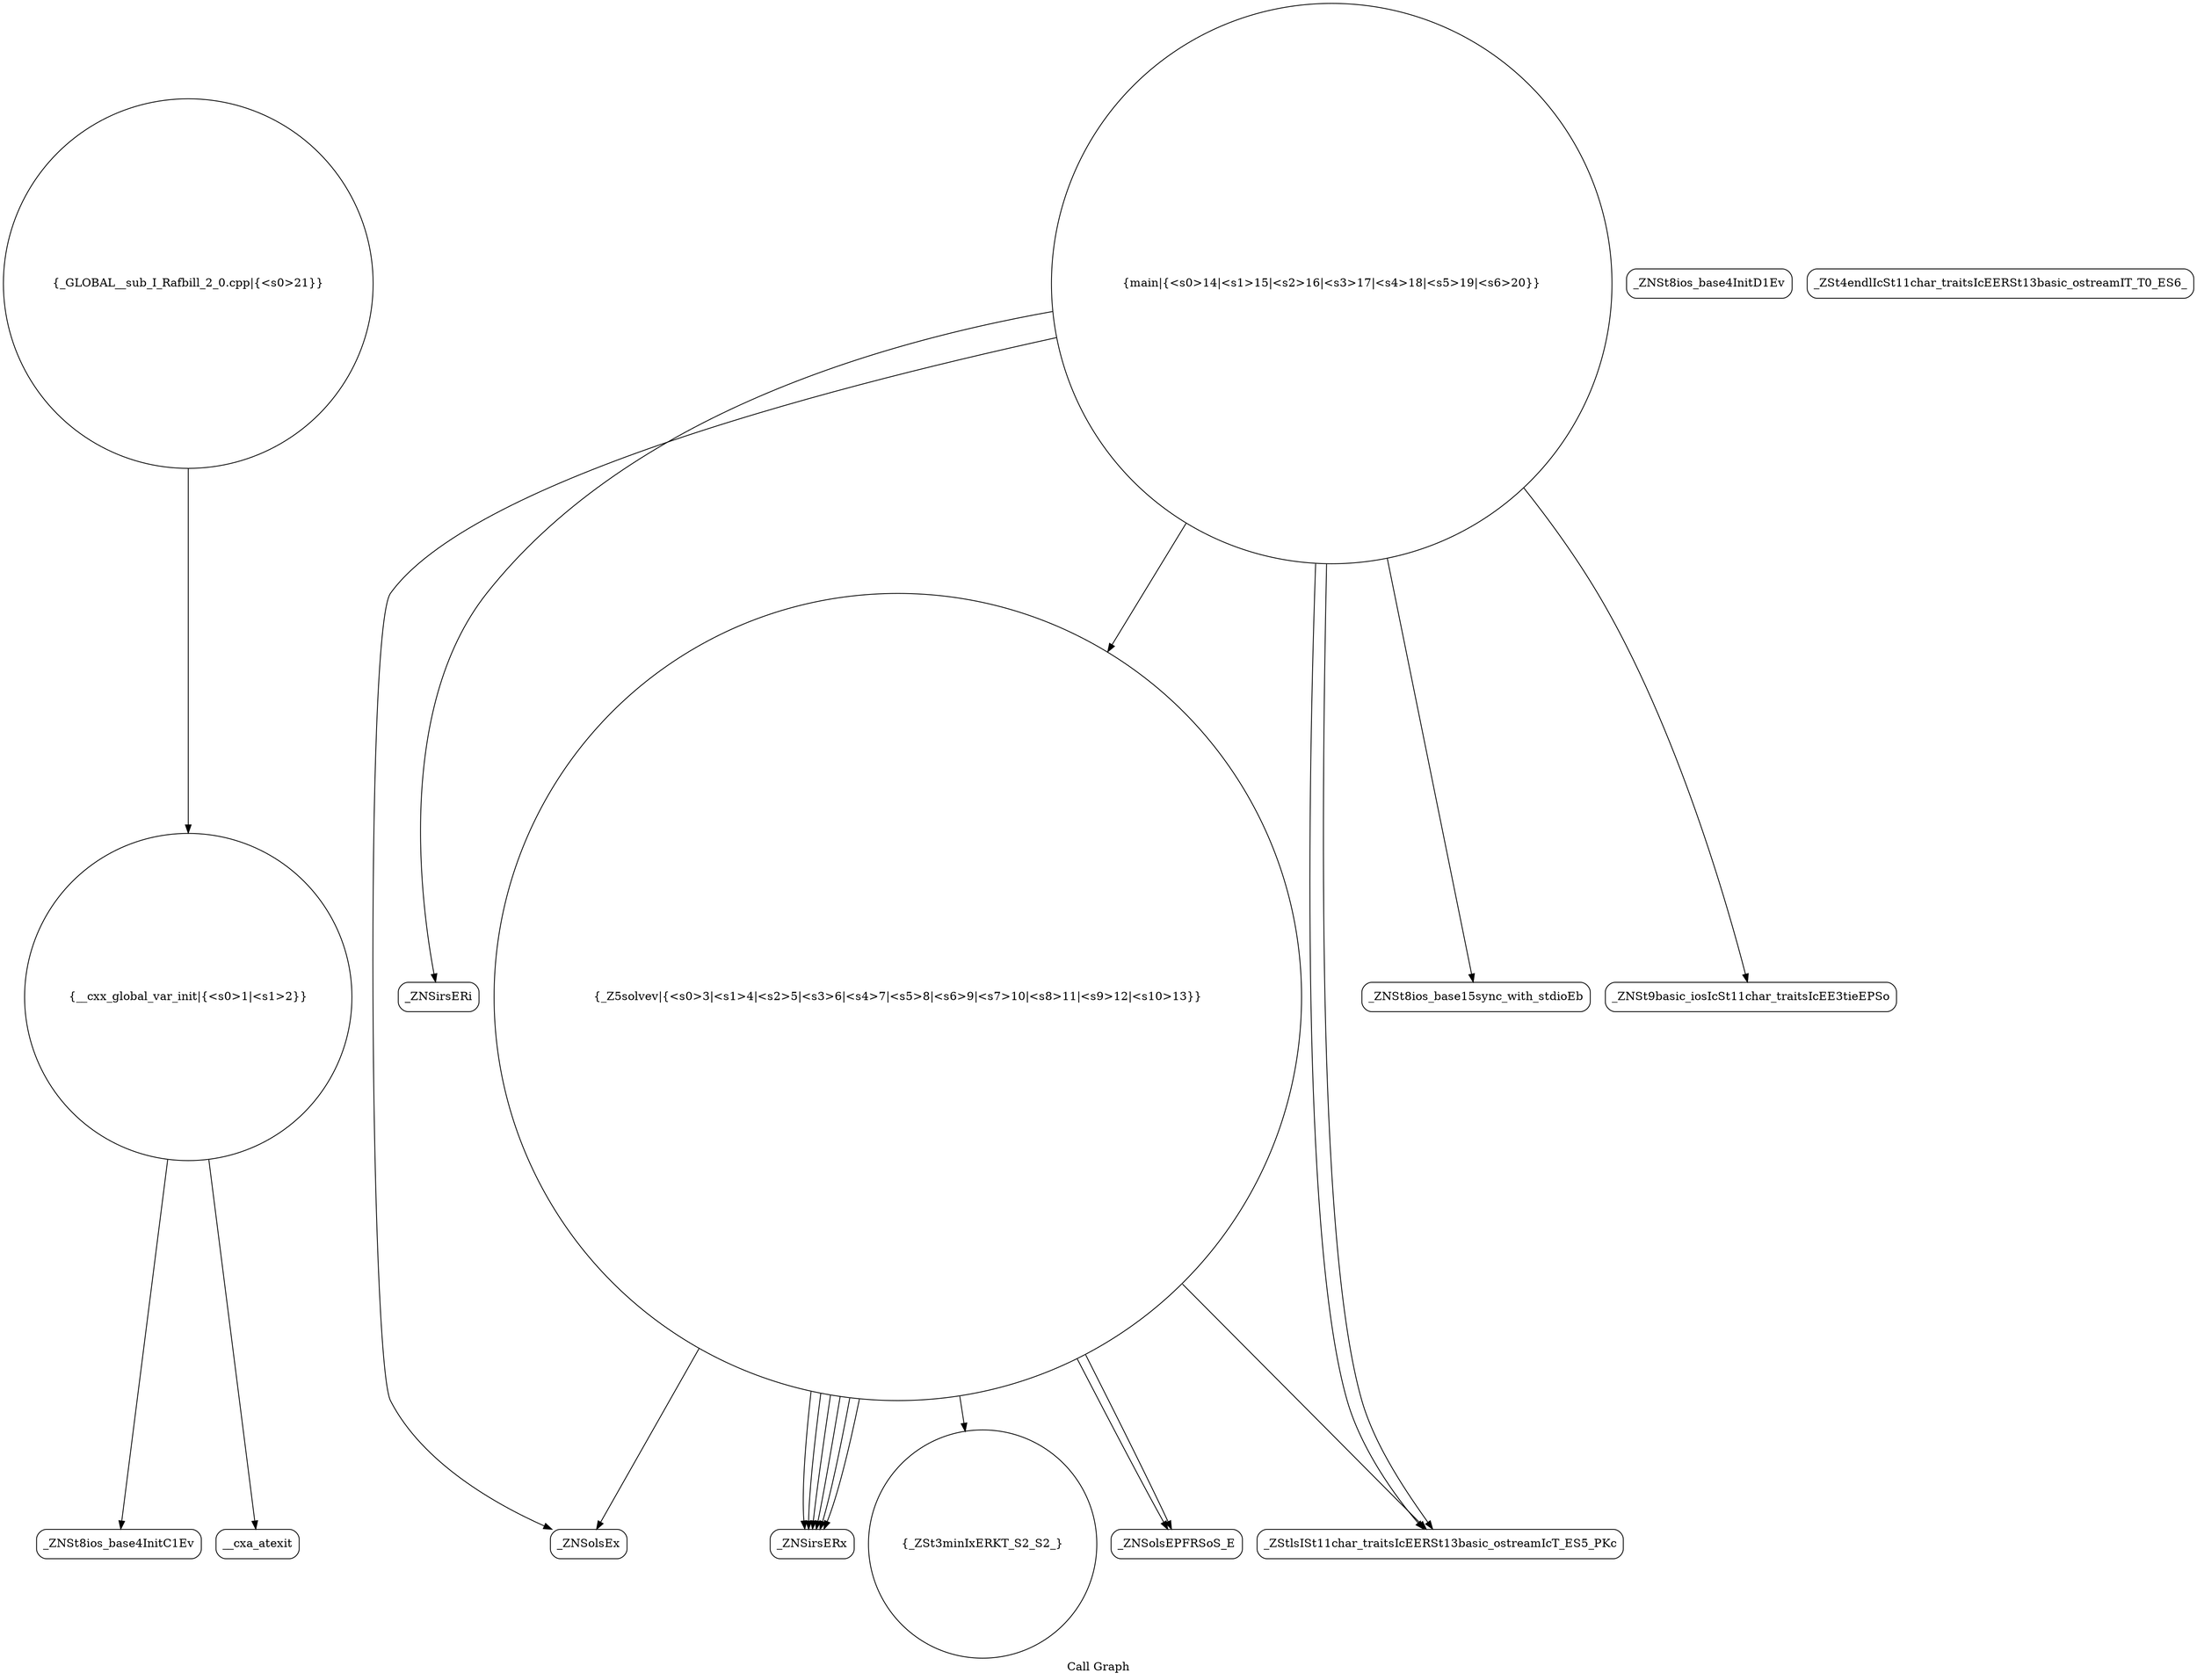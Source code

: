 digraph "Call Graph" {
	label="Call Graph";

	Node0x557d578c8d40 [shape=record,shape=circle,label="{__cxx_global_var_init|{<s0>1|<s1>2}}"];
	Node0x557d578c8d40:s0 -> Node0x557d578c91d0[color=black];
	Node0x557d578c8d40:s1 -> Node0x557d578c92d0[color=black];
	Node0x557d578c94d0 [shape=record,shape=Mrecord,label="{_ZNSolsEx}"];
	Node0x557d578c9850 [shape=record,shape=Mrecord,label="{_ZNSirsERi}"];
	Node0x557d578c9250 [shape=record,shape=Mrecord,label="{_ZNSt8ios_base4InitD1Ev}"];
	Node0x557d578c95d0 [shape=record,shape=Mrecord,label="{_ZSt4endlIcSt11char_traitsIcEERSt13basic_ostreamIT_T0_ES6_}"];
	Node0x557d578c9350 [shape=record,shape=circle,label="{_Z5solvev|{<s0>3|<s1>4|<s2>5|<s3>6|<s4>7|<s5>8|<s6>9|<s7>10|<s8>11|<s9>12|<s10>13}}"];
	Node0x557d578c9350:s0 -> Node0x557d578c93d0[color=black];
	Node0x557d578c9350:s1 -> Node0x557d578c93d0[color=black];
	Node0x557d578c9350:s2 -> Node0x557d578c93d0[color=black];
	Node0x557d578c9350:s3 -> Node0x557d578c93d0[color=black];
	Node0x557d578c9350:s4 -> Node0x557d578c93d0[color=black];
	Node0x557d578c9350:s5 -> Node0x557d578c93d0[color=black];
	Node0x557d578c9350:s6 -> Node0x557d578c9450[color=black];
	Node0x557d578c9350:s7 -> Node0x557d578c94d0[color=black];
	Node0x557d578c9350:s8 -> Node0x557d578c9550[color=black];
	Node0x557d578c9350:s9 -> Node0x557d578c9650[color=black];
	Node0x557d578c9350:s10 -> Node0x557d578c9550[color=black];
	Node0x557d578c96d0 [shape=record,shape=circle,label="{main|{<s0>14|<s1>15|<s2>16|<s3>17|<s4>18|<s5>19|<s6>20}}"];
	Node0x557d578c96d0:s0 -> Node0x557d578c9750[color=black];
	Node0x557d578c96d0:s1 -> Node0x557d578c97d0[color=black];
	Node0x557d578c96d0:s2 -> Node0x557d578c9850[color=black];
	Node0x557d578c96d0:s3 -> Node0x557d578c9650[color=black];
	Node0x557d578c96d0:s4 -> Node0x557d578c94d0[color=black];
	Node0x557d578c96d0:s5 -> Node0x557d578c9650[color=black];
	Node0x557d578c96d0:s6 -> Node0x557d578c9350[color=black];
	Node0x557d578c9450 [shape=record,shape=circle,label="{_ZSt3minIxERKT_S2_S2_}"];
	Node0x557d578c97d0 [shape=record,shape=Mrecord,label="{_ZNSt9basic_iosIcSt11char_traitsIcEE3tieEPSo}"];
	Node0x557d578c91d0 [shape=record,shape=Mrecord,label="{_ZNSt8ios_base4InitC1Ev}"];
	Node0x557d578c9550 [shape=record,shape=Mrecord,label="{_ZNSolsEPFRSoS_E}"];
	Node0x557d578c98d0 [shape=record,shape=circle,label="{_GLOBAL__sub_I_Rafbill_2_0.cpp|{<s0>21}}"];
	Node0x557d578c98d0:s0 -> Node0x557d578c8d40[color=black];
	Node0x557d578c92d0 [shape=record,shape=Mrecord,label="{__cxa_atexit}"];
	Node0x557d578c9650 [shape=record,shape=Mrecord,label="{_ZStlsISt11char_traitsIcEERSt13basic_ostreamIcT_ES5_PKc}"];
	Node0x557d578c93d0 [shape=record,shape=Mrecord,label="{_ZNSirsERx}"];
	Node0x557d578c9750 [shape=record,shape=Mrecord,label="{_ZNSt8ios_base15sync_with_stdioEb}"];
}
